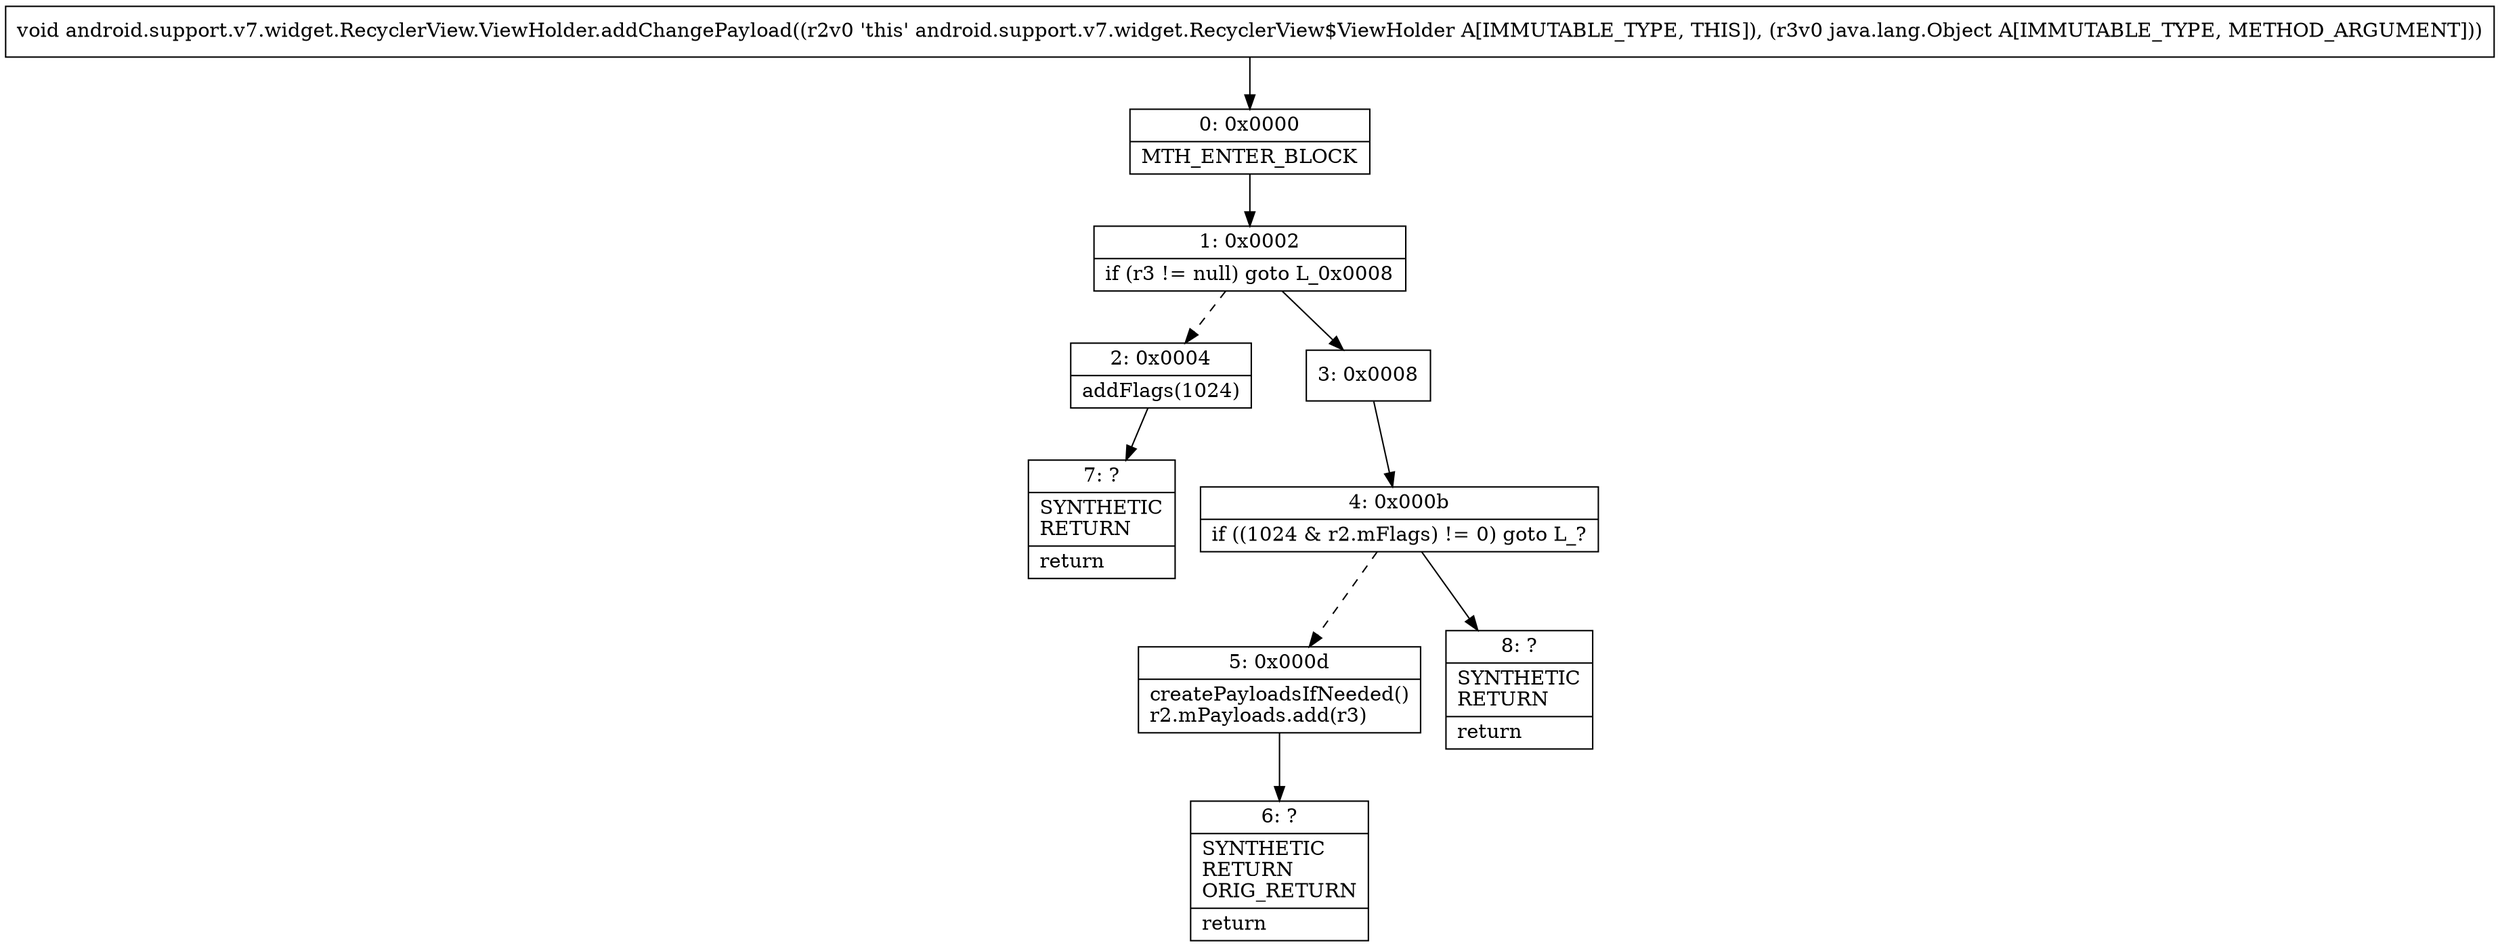 digraph "CFG forandroid.support.v7.widget.RecyclerView.ViewHolder.addChangePayload(Ljava\/lang\/Object;)V" {
Node_0 [shape=record,label="{0\:\ 0x0000|MTH_ENTER_BLOCK\l}"];
Node_1 [shape=record,label="{1\:\ 0x0002|if (r3 != null) goto L_0x0008\l}"];
Node_2 [shape=record,label="{2\:\ 0x0004|addFlags(1024)\l}"];
Node_3 [shape=record,label="{3\:\ 0x0008}"];
Node_4 [shape=record,label="{4\:\ 0x000b|if ((1024 & r2.mFlags) != 0) goto L_?\l}"];
Node_5 [shape=record,label="{5\:\ 0x000d|createPayloadsIfNeeded()\lr2.mPayloads.add(r3)\l}"];
Node_6 [shape=record,label="{6\:\ ?|SYNTHETIC\lRETURN\lORIG_RETURN\l|return\l}"];
Node_7 [shape=record,label="{7\:\ ?|SYNTHETIC\lRETURN\l|return\l}"];
Node_8 [shape=record,label="{8\:\ ?|SYNTHETIC\lRETURN\l|return\l}"];
MethodNode[shape=record,label="{void android.support.v7.widget.RecyclerView.ViewHolder.addChangePayload((r2v0 'this' android.support.v7.widget.RecyclerView$ViewHolder A[IMMUTABLE_TYPE, THIS]), (r3v0 java.lang.Object A[IMMUTABLE_TYPE, METHOD_ARGUMENT])) }"];
MethodNode -> Node_0;
Node_0 -> Node_1;
Node_1 -> Node_2[style=dashed];
Node_1 -> Node_3;
Node_2 -> Node_7;
Node_3 -> Node_4;
Node_4 -> Node_5[style=dashed];
Node_4 -> Node_8;
Node_5 -> Node_6;
}

